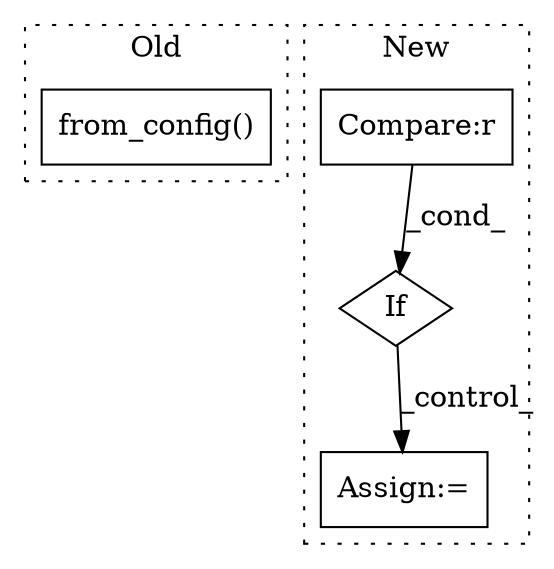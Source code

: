 digraph G {
subgraph cluster0 {
1 [label="from_config()" a="75" s="17401,17433" l="22,1" shape="box"];
label = "Old";
style="dotted";
}
subgraph cluster1 {
2 [label="If" a="96" s="18638" l="3" shape="diamond"];
3 [label="Compare:r" a="40" s="18641" l="24" shape="box"];
4 [label="Assign:=" a="68" s="18982" l="3" shape="box"];
label = "New";
style="dotted";
}
2 -> 4 [label="_control_"];
3 -> 2 [label="_cond_"];
}